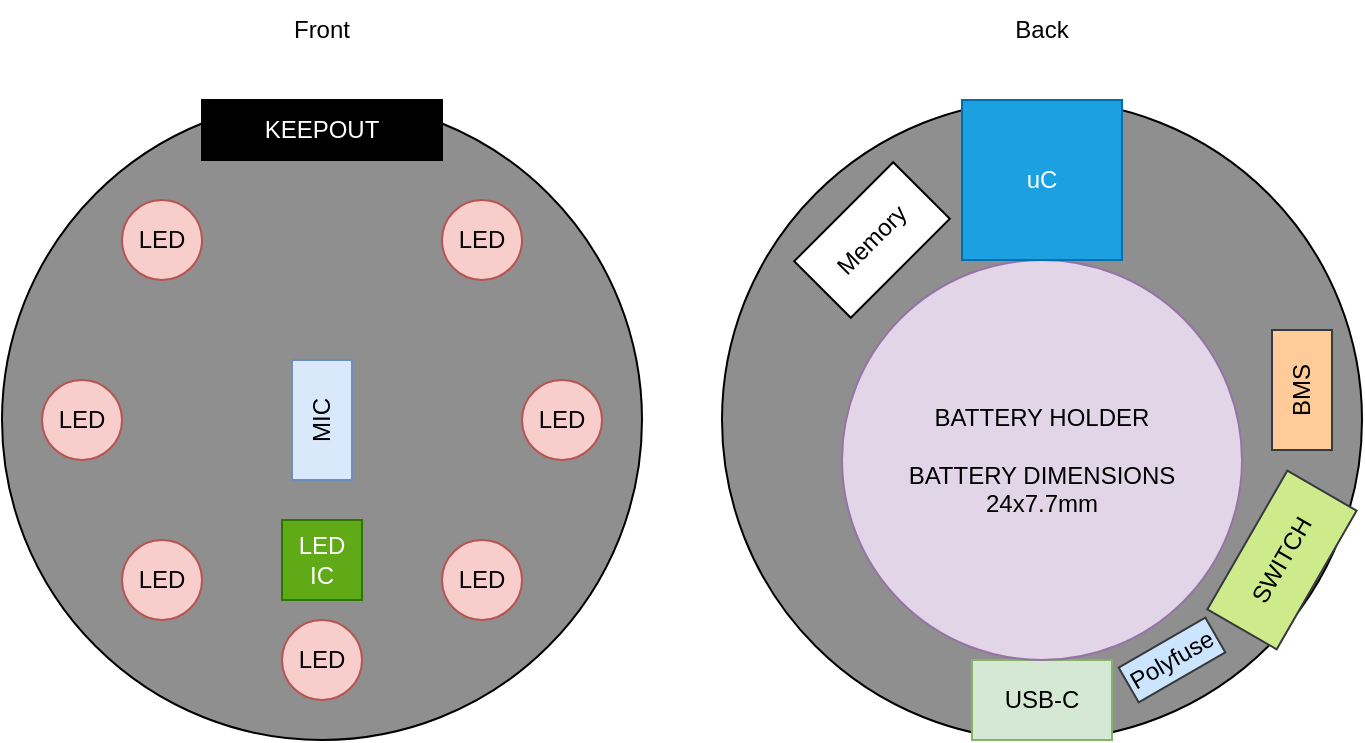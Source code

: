 <mxfile version="18.1.3" type="device"><diagram id="7K3DVsuo4V164JIrOzuF" name="Seite-1"><mxGraphModel dx="1038" dy="649" grid="1" gridSize="10" guides="1" tooltips="1" connect="1" arrows="1" fold="1" page="1" pageScale="1" pageWidth="827" pageHeight="1169" math="0" shadow="0"><root><mxCell id="0"/><mxCell id="1" parent="0"/><mxCell id="KU0GAOvk9_VvA31GGUjg-1" value="" style="ellipse;whiteSpace=wrap;html=1;aspect=fixed;fillColor=#8F8F8F;" parent="1" vertex="1"><mxGeometry x="40" y="160" width="320" height="320" as="geometry"/></mxCell><mxCell id="KU0GAOvk9_VvA31GGUjg-2" value="Front" style="text;html=1;strokeColor=none;fillColor=none;align=center;verticalAlign=middle;whiteSpace=wrap;rounded=0;" parent="1" vertex="1"><mxGeometry x="170" y="110" width="60" height="30" as="geometry"/></mxCell><mxCell id="KU0GAOvk9_VvA31GGUjg-3" value="" style="ellipse;whiteSpace=wrap;html=1;aspect=fixed;fillColor=#8F8F8F;" parent="1" vertex="1"><mxGeometry x="400" y="160" width="320" height="320" as="geometry"/></mxCell><mxCell id="KU0GAOvk9_VvA31GGUjg-4" value="Back" style="text;html=1;strokeColor=none;fillColor=none;align=center;verticalAlign=middle;whiteSpace=wrap;rounded=0;" parent="1" vertex="1"><mxGeometry x="530" y="110" width="60" height="30" as="geometry"/></mxCell><mxCell id="KU0GAOvk9_VvA31GGUjg-5" value="MIC" style="rounded=0;whiteSpace=wrap;html=1;fillColor=#dae8fc;strokeColor=#6c8ebf;rotation=-90;" parent="1" vertex="1"><mxGeometry x="170" y="305" width="60" height="30" as="geometry"/></mxCell><mxCell id="KU0GAOvk9_VvA31GGUjg-6" value="LED" style="ellipse;whiteSpace=wrap;html=1;aspect=fixed;fillColor=#f8cecc;strokeColor=#b85450;" parent="1" vertex="1"><mxGeometry x="100" y="210" width="40" height="40" as="geometry"/></mxCell><mxCell id="KU0GAOvk9_VvA31GGUjg-7" value="LED" style="ellipse;whiteSpace=wrap;html=1;aspect=fixed;fillColor=#f8cecc;strokeColor=#b85450;" parent="1" vertex="1"><mxGeometry x="300" y="300" width="40" height="40" as="geometry"/></mxCell><mxCell id="KU0GAOvk9_VvA31GGUjg-8" value="LED" style="ellipse;whiteSpace=wrap;html=1;aspect=fixed;fillColor=#f8cecc;strokeColor=#b85450;" parent="1" vertex="1"><mxGeometry x="180" y="420" width="40" height="40" as="geometry"/></mxCell><mxCell id="KU0GAOvk9_VvA31GGUjg-10" value="LED" style="ellipse;whiteSpace=wrap;html=1;aspect=fixed;fillColor=#f8cecc;strokeColor=#b85450;" parent="1" vertex="1"><mxGeometry x="60" y="300" width="40" height="40" as="geometry"/></mxCell><mxCell id="KU0GAOvk9_VvA31GGUjg-11" value="LED" style="ellipse;whiteSpace=wrap;html=1;aspect=fixed;fillColor=#f8cecc;strokeColor=#b85450;" parent="1" vertex="1"><mxGeometry x="100" y="380" width="40" height="40" as="geometry"/></mxCell><mxCell id="KU0GAOvk9_VvA31GGUjg-12" value="LED" style="ellipse;whiteSpace=wrap;html=1;aspect=fixed;fillColor=#f8cecc;strokeColor=#b85450;" parent="1" vertex="1"><mxGeometry x="260" y="380" width="40" height="40" as="geometry"/></mxCell><mxCell id="KU0GAOvk9_VvA31GGUjg-13" value="LED" style="ellipse;whiteSpace=wrap;html=1;aspect=fixed;fillColor=#f8cecc;strokeColor=#b85450;" parent="1" vertex="1"><mxGeometry x="260" y="210" width="40" height="40" as="geometry"/></mxCell><mxCell id="KU0GAOvk9_VvA31GGUjg-15" value="USB-C" style="rounded=0;whiteSpace=wrap;html=1;fillColor=#d5e8d4;strokeColor=#82b366;" parent="1" vertex="1"><mxGeometry x="525" y="440" width="70" height="40" as="geometry"/></mxCell><mxCell id="KU0GAOvk9_VvA31GGUjg-16" value="BATTERY HOLDER&lt;br&gt;&lt;br&gt;BATTERY DIMENSIONS&lt;br&gt;24x7.7mm" style="ellipse;whiteSpace=wrap;html=1;aspect=fixed;fillColor=#e1d5e7;strokeColor=#9673a6;" parent="1" vertex="1"><mxGeometry x="460" y="240" width="200" height="200" as="geometry"/></mxCell><mxCell id="KU0GAOvk9_VvA31GGUjg-17" value="LED IC" style="whiteSpace=wrap;html=1;aspect=fixed;fillColor=#60a917;fontColor=#ffffff;strokeColor=#2D7600;" parent="1" vertex="1"><mxGeometry x="180" y="370" width="40" height="40" as="geometry"/></mxCell><mxCell id="KU0GAOvk9_VvA31GGUjg-18" value="uC" style="whiteSpace=wrap;html=1;aspect=fixed;fillColor=#1ba1e2;fontColor=#ffffff;strokeColor=#006EAF;" parent="1" vertex="1"><mxGeometry x="520" y="160" width="80" height="80" as="geometry"/></mxCell><mxCell id="KU0GAOvk9_VvA31GGUjg-19" value="&lt;font color=&quot;#ffffff&quot;&gt;KEEPOUT&lt;/font&gt;" style="rounded=0;whiteSpace=wrap;html=1;fillColor=#000000;" parent="1" vertex="1"><mxGeometry x="140" y="160" width="120" height="30" as="geometry"/></mxCell><mxCell id="lVeR-pT6PEl47NhboGKw-1" value="Polyfuse" style="rounded=0;whiteSpace=wrap;html=1;fillColor=#cce5ff;strokeColor=#36393d;rotation=-30;" parent="1" vertex="1"><mxGeometry x="600" y="430" width="50" height="20" as="geometry"/></mxCell><mxCell id="lVeR-pT6PEl47NhboGKw-2" value="SWITCH" style="rounded=0;whiteSpace=wrap;html=1;fillColor=#cdeb8b;strokeColor=#36393d;rotation=-60;" parent="1" vertex="1"><mxGeometry x="640" y="370" width="80" height="40" as="geometry"/></mxCell><mxCell id="lVeR-pT6PEl47NhboGKw-3" value="BMS" style="rounded=0;whiteSpace=wrap;html=1;fillColor=#ffcc99;strokeColor=#36393d;rotation=-90;" parent="1" vertex="1"><mxGeometry x="660" y="290" width="60" height="30" as="geometry"/></mxCell><mxCell id="lVeR-pT6PEl47NhboGKw-4" value="Memory" style="rounded=0;whiteSpace=wrap;html=1;rotation=-45;" parent="1" vertex="1"><mxGeometry x="440" y="210" width="70" height="40" as="geometry"/></mxCell></root></mxGraphModel></diagram></mxfile>